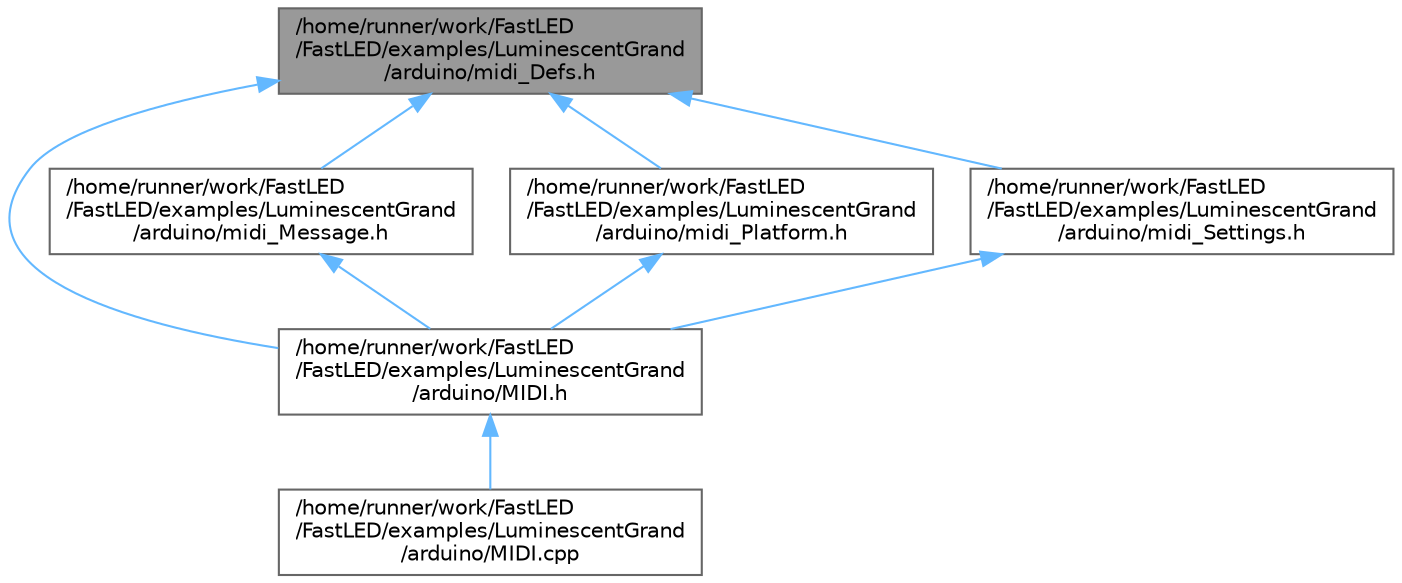 digraph "/home/runner/work/FastLED/FastLED/examples/LuminescentGrand/arduino/midi_Defs.h"
{
 // LATEX_PDF_SIZE
  bgcolor="transparent";
  edge [fontname=Helvetica,fontsize=10,labelfontname=Helvetica,labelfontsize=10];
  node [fontname=Helvetica,fontsize=10,shape=box,height=0.2,width=0.4];
  Node1 [id="Node000001",label="/home/runner/work/FastLED\l/FastLED/examples/LuminescentGrand\l/arduino/midi_Defs.h",height=0.2,width=0.4,color="gray40", fillcolor="grey60", style="filled", fontcolor="black",tooltip="MIDI Library for the Arduino - Definitions."];
  Node1 -> Node2 [id="edge1_Node000001_Node000002",dir="back",color="steelblue1",style="solid",tooltip=" "];
  Node2 [id="Node000002",label="/home/runner/work/FastLED\l/FastLED/examples/LuminescentGrand\l/arduino/MIDI.h",height=0.2,width=0.4,color="grey40", fillcolor="white", style="filled",URL="$d6/d27/_m_i_d_i_8h.html",tooltip="MIDI Library for the Arduino."];
  Node2 -> Node3 [id="edge2_Node000002_Node000003",dir="back",color="steelblue1",style="solid",tooltip=" "];
  Node3 [id="Node000003",label="/home/runner/work/FastLED\l/FastLED/examples/LuminescentGrand\l/arduino/MIDI.cpp",height=0.2,width=0.4,color="grey40", fillcolor="white", style="filled",URL="$dc/d60/_m_i_d_i_8cpp.html",tooltip="MIDI Library for the Arduino."];
  Node1 -> Node4 [id="edge3_Node000001_Node000004",dir="back",color="steelblue1",style="solid",tooltip=" "];
  Node4 [id="Node000004",label="/home/runner/work/FastLED\l/FastLED/examples/LuminescentGrand\l/arduino/midi_Message.h",height=0.2,width=0.4,color="grey40", fillcolor="white", style="filled",URL="$d0/d7c/midi___message_8h.html",tooltip="MIDI Library for the Arduino - Message struct definition."];
  Node4 -> Node2 [id="edge4_Node000004_Node000002",dir="back",color="steelblue1",style="solid",tooltip=" "];
  Node1 -> Node5 [id="edge5_Node000001_Node000005",dir="back",color="steelblue1",style="solid",tooltip=" "];
  Node5 [id="Node000005",label="/home/runner/work/FastLED\l/FastLED/examples/LuminescentGrand\l/arduino/midi_Platform.h",height=0.2,width=0.4,color="grey40", fillcolor="white", style="filled",URL="$d0/dc7/midi___platform_8h.html",tooltip="MIDI Library for the Arduino - Platform @license MIT - Copyright (c) 2015 Francois Best."];
  Node5 -> Node2 [id="edge6_Node000005_Node000002",dir="back",color="steelblue1",style="solid",tooltip=" "];
  Node1 -> Node6 [id="edge7_Node000001_Node000006",dir="back",color="steelblue1",style="solid",tooltip=" "];
  Node6 [id="Node000006",label="/home/runner/work/FastLED\l/FastLED/examples/LuminescentGrand\l/arduino/midi_Settings.h",height=0.2,width=0.4,color="grey40", fillcolor="white", style="filled",URL="$df/d80/midi___settings_8h.html",tooltip="MIDI Library for the Arduino - Settings."];
  Node6 -> Node2 [id="edge8_Node000006_Node000002",dir="back",color="steelblue1",style="solid",tooltip=" "];
}
